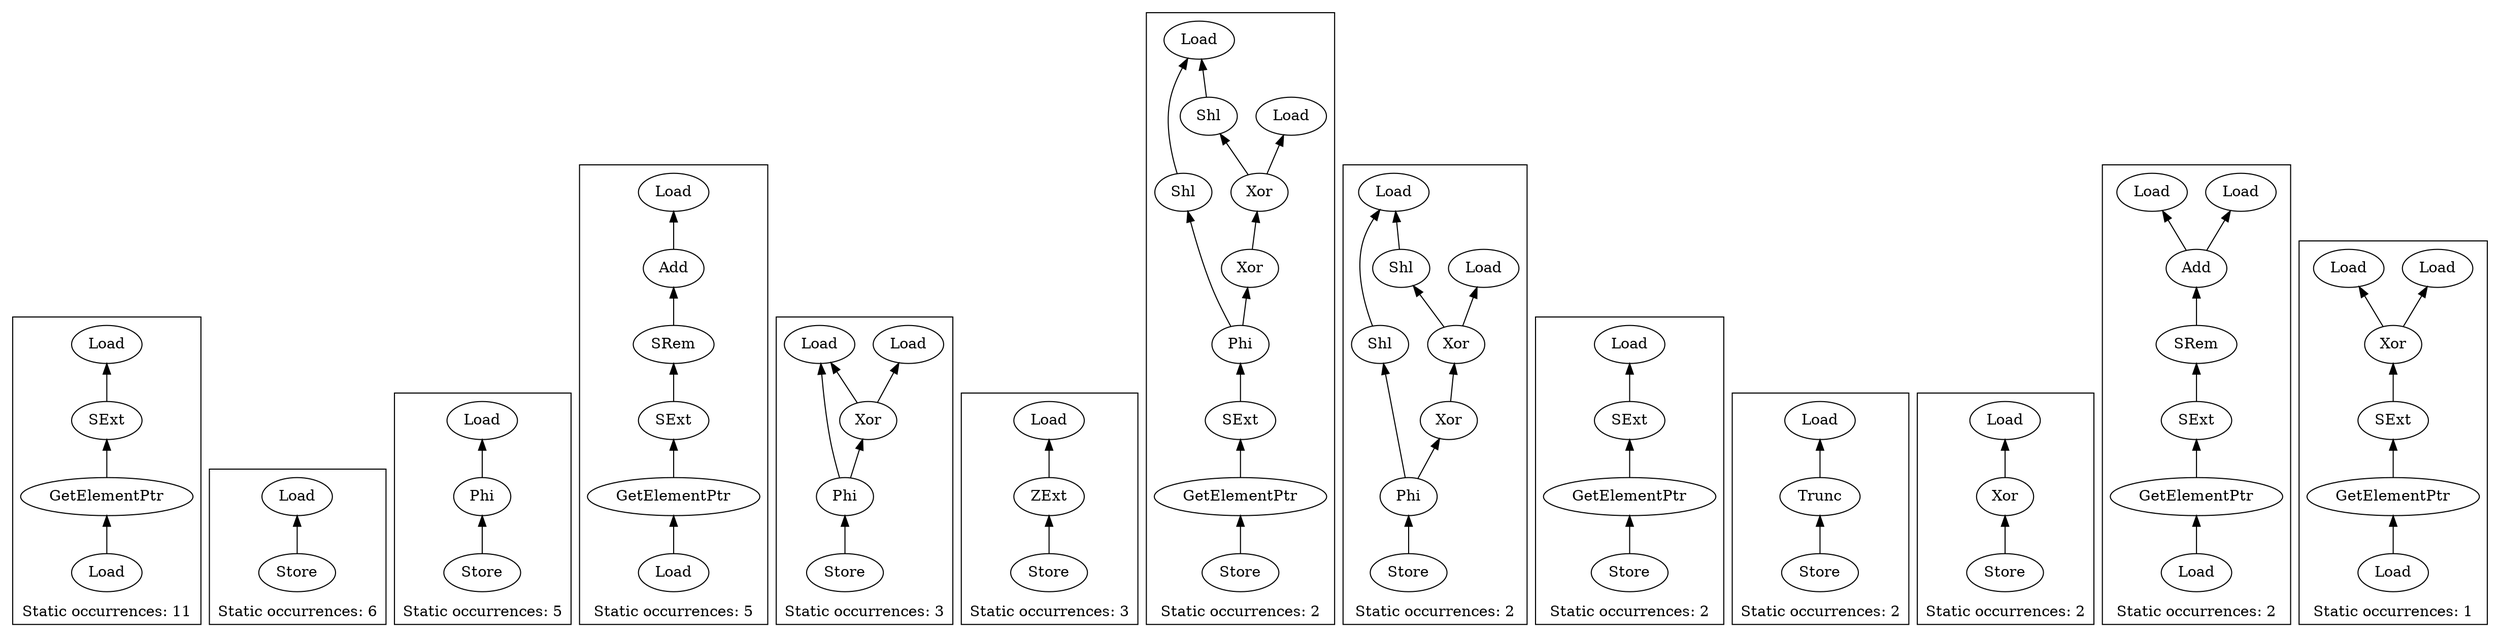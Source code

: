 strict digraph {
rankdir=BT
subgraph {
"0_100" [label="GetElementPtr"]
"0_99" [label="SExt"]
"0_100" -> "0_99"
"0_101" [label="Load"]
"0_101" -> "0_100"
"0_92" [label="Load"]
"0_99" -> "0_92"
cluster=true
label=<Static occurrences: 11>
}
subgraph {
"1_125" [label="Store"]
"1_124" [label="Load"]
"1_125" -> "1_124"
cluster=true
label=<Static occurrences: 6>
}
subgraph {
"2_664" [label="Phi"]
"2_662" [label="Load"]
"2_664" -> "2_662"
"2_665" [label="Store"]
"2_665" -> "2_664"
cluster=true
label=<Static occurrences: 5>
}
subgraph {
"3_102" [label="Add"]
"3_101" [label="Load"]
"3_102" -> "3_101"
"3_105" [label="GetElementPtr"]
"3_104" [label="SExt"]
"3_105" -> "3_104"
"3_106" [label="Load"]
"3_106" -> "3_105"
"3_103" [label="SRem"]
"3_104" -> "3_103"
"3_103" -> "3_102"
cluster=true
label=<Static occurrences: 5>
}
subgraph {
"4_109" [label="Phi"]
"4_97" [label="Load"]
"4_109" -> "4_97"
"4_107" [label="Xor"]
"4_109" -> "4_107"
"4_110" [label="Store"]
"4_110" -> "4_109"
"4_106" [label="Load"]
"4_107" -> "4_106"
"4_107" -> "4_97"
cluster=true
label=<Static occurrences: 3>
}
subgraph {
"5_152" [label="Store"]
"5_150" [label="ZExt"]
"5_152" -> "5_150"
"5_149" [label="Load"]
"5_150" -> "5_149"
cluster=true
label=<Static occurrences: 3>
}
subgraph {
"6_68" [label="GetElementPtr"]
"6_67" [label="SExt"]
"6_68" -> "6_67"
"6_64" [label="Phi"]
"6_62" [label="Shl"]
"6_64" -> "6_62"
"6_60" [label="Xor"]
"6_64" -> "6_60"
"6_67" -> "6_64"
"6_54" [label="Load"]
"6_62" -> "6_54"
"6_58" [label="Shl"]
"6_58" -> "6_54"
"6_70" [label="Store"]
"6_70" -> "6_68"
"6_59" [label="Xor"]
"6_57" [label="Load"]
"6_59" -> "6_57"
"6_59" -> "6_58"
"6_60" -> "6_59"
cluster=true
label=<Static occurrences: 2>
}
subgraph {
"7_64" [label="Phi"]
"7_62" [label="Shl"]
"7_64" -> "7_62"
"7_60" [label="Xor"]
"7_64" -> "7_60"
"7_54" [label="Load"]
"7_62" -> "7_54"
"7_58" [label="Shl"]
"7_58" -> "7_54"
"7_66" [label="Store"]
"7_66" -> "7_64"
"7_59" [label="Xor"]
"7_57" [label="Load"]
"7_59" -> "7_57"
"7_59" -> "7_58"
"7_60" -> "7_59"
cluster=true
label=<Static occurrences: 2>
}
subgraph {
"8_45" [label="GetElementPtr"]
"8_44" [label="SExt"]
"8_45" -> "8_44"
"8_43" [label="Load"]
"8_44" -> "8_43"
"8_46" [label="Store"]
"8_46" -> "8_45"
cluster=true
label=<Static occurrences: 2>
}
subgraph {
"9_824" [label="Store"]
"9_822" [label="Trunc"]
"9_824" -> "9_822"
"9_821" [label="Load"]
"9_822" -> "9_821"
cluster=true
label=<Static occurrences: 2>
}
subgraph {
"10_35" [label="Store"]
"10_34" [label="Xor"]
"10_35" -> "10_34"
"10_33" [label="Load"]
"10_34" -> "10_33"
cluster=true
label=<Static occurrences: 2>
}
subgraph {
"11_1010" [label="Add"]
"11_1004" [label="Load"]
"11_1010" -> "11_1004"
"11_994" [label="Load"]
"11_1010" -> "11_994"
"11_1013" [label="GetElementPtr"]
"11_1012" [label="SExt"]
"11_1013" -> "11_1012"
"11_1014" [label="Load"]
"11_1014" -> "11_1013"
"11_1011" [label="SRem"]
"11_1012" -> "11_1011"
"11_1011" -> "11_1010"
cluster=true
label=<Static occurrences: 2>
}
subgraph {
"12_993" [label="GetElementPtr"]
"12_992" [label="SExt"]
"12_993" -> "12_992"
"12_994" [label="Load"]
"12_994" -> "12_993"
"12_991" [label="Xor"]
"12_992" -> "12_991"
"12_989" [label="Load"]
"12_991" -> "12_989"
"12_990" [label="Load"]
"12_991" -> "12_990"
cluster=true
label=<Static occurrences: 1>
}
}
